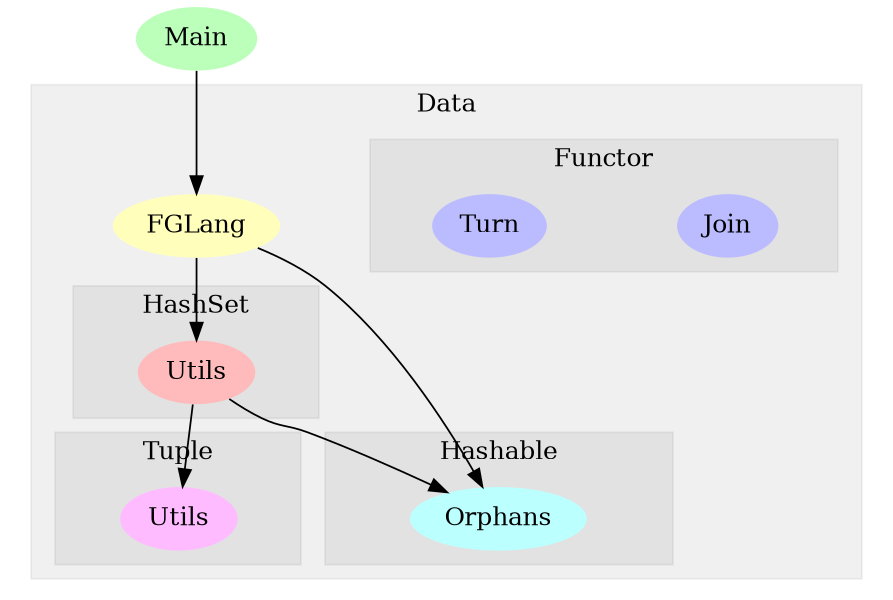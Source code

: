 digraph G {
size="6,4";
ratio="fill";
u6[label="Main",style="filled",fillcolor="#bbffbb",penwidth="0"];
subgraph cluster_0 {
label="Data";
color="#0000000F";
style="filled";
u0[label="FGLang",style="filled",fillcolor="#ffffbb",penwidth="0"];
subgraph cluster_1 {
label="Functor";
color="#0000000F";
style="filled";
u4[label="Join",style="filled",fillcolor="#bbbbff",penwidth="0"];
u5[label="Turn",style="filled",fillcolor="#bbbbff",penwidth="0"];

}
subgraph cluster_2 {
label="HashSet";
color="#0000000F";
style="filled";
u1[label="Utils",style="filled",fillcolor="#ffbbbb",penwidth="0"];

}
subgraph cluster_3 {
label="Hashable";
color="#0000000F";
style="filled";
u2[label="Orphans",style="filled",fillcolor="#bbffff",penwidth="0"];

}
subgraph cluster_4 {
label="Tuple";
color="#0000000F";
style="filled";
u3[label="Utils",style="filled",fillcolor="#ffbbff",penwidth="0"];

}

}
u0 -> u1;
u0 -> u2;
u1 -> u2;
u1 -> u3;
u6 -> u0;

}
